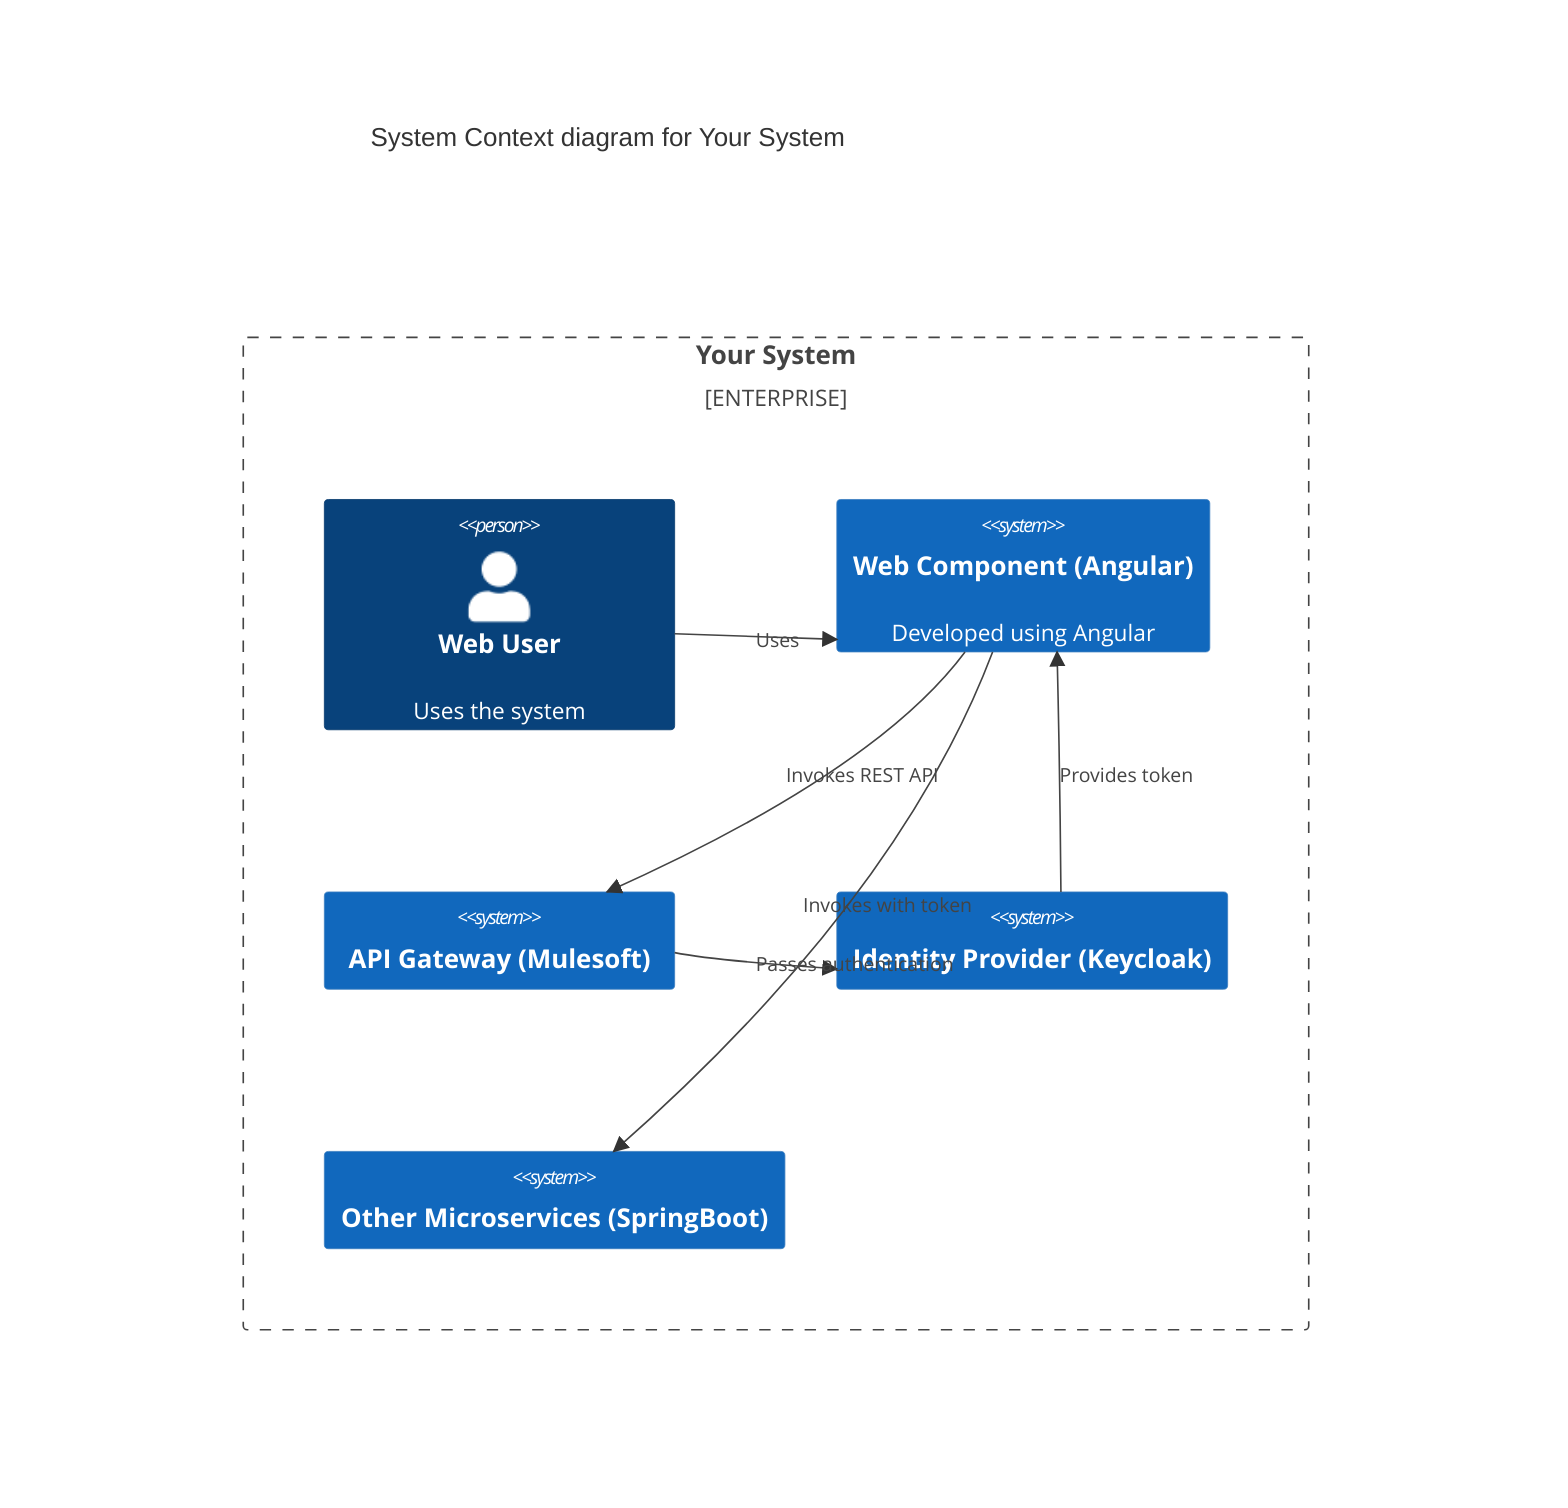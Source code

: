 C4Context
  title System Context diagram for Your System

  Enterprise_Boundary(system, "Your System") {
    Person(customer, "Web User", "Uses the system")

    System(Web, "Web Component (Angular)", "Developed using Angular")
    System(Gateway, "API Gateway (Mulesoft)")
    System(Identity, "Identity Provider (Keycloak)")
    System(Microservices, "Other Microservices (SpringBoot)")
  }

  Rel(customer, Web, "Uses")
  Rel(Web, Gateway, "Invokes REST API")
  Rel(Gateway, Identity, "Passes authentication")
  Rel(Identity, Web, "Provides token")
  Rel(Web, Microservices, "Invokes with token")
